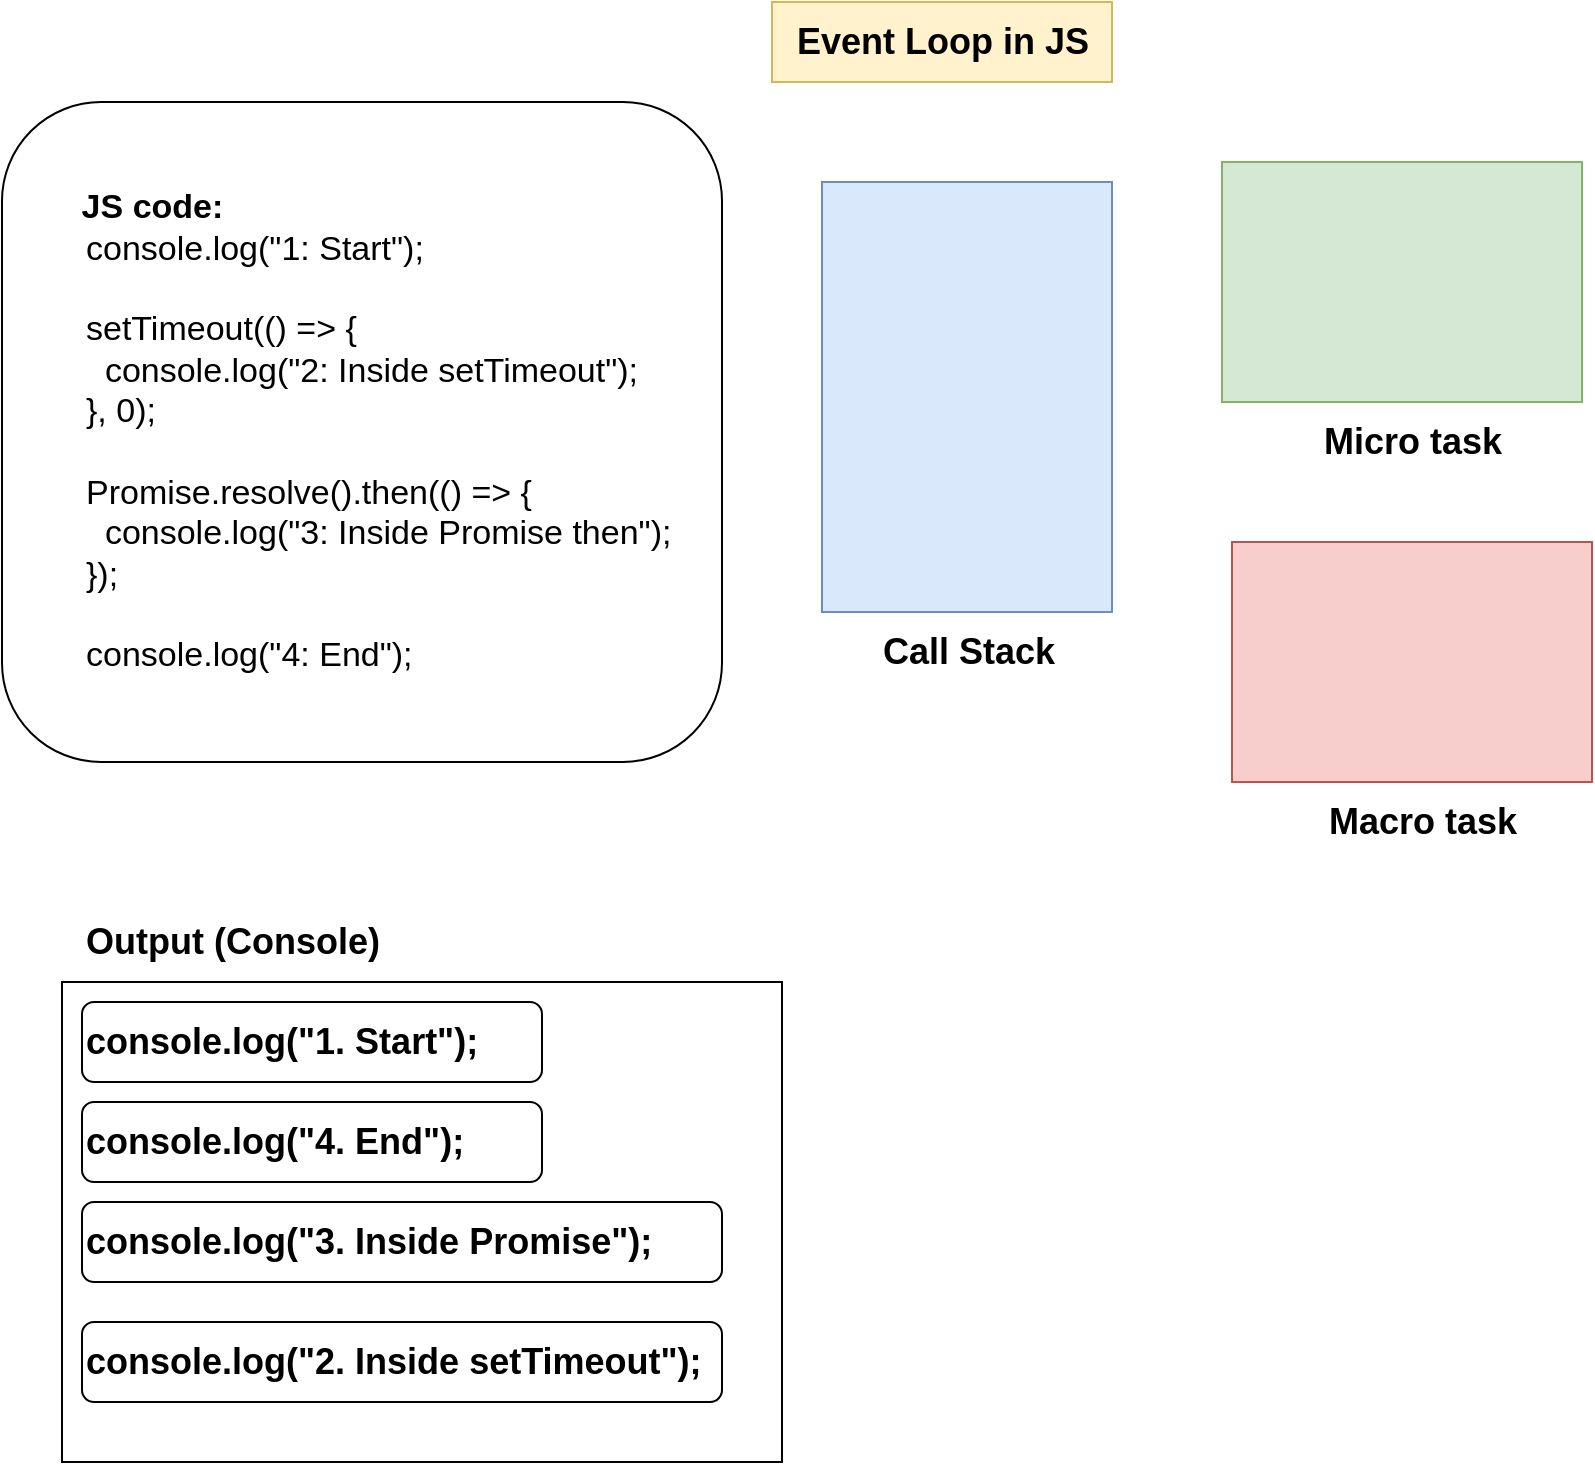 <mxfile>
    <diagram id="w_6bLtXvqXb70rAzRZuq" name="Page-1">
        <mxGraphModel dx="1160" dy="529" grid="1" gridSize="10" guides="1" tooltips="1" connect="1" arrows="1" fold="1" page="1" pageScale="1" pageWidth="850" pageHeight="1100" math="0" shadow="0">
            <root>
                <mxCell id="0"/>
                <mxCell id="1" parent="0"/>
                <mxCell id="3" value="&lt;b&gt;&lt;font style=&quot;font-size: 17px;&quot;&gt;&lt;span style=&quot;white-space: pre;&quot;&gt;&#x9;&lt;/span&gt;JS code:&lt;/font&gt;&lt;/b&gt;&lt;blockquote style=&quot;margin: 0 0 0 40px; border: none; padding: 0px;&quot;&gt;&lt;div&gt;&lt;div&gt;&lt;font style=&quot;font-size: 17px;&quot;&gt;console.log(&quot;1: Start&quot;);&amp;nbsp;&lt;/font&gt;&lt;/div&gt;&lt;/div&gt;&lt;div&gt;&lt;div style=&quot;&quot;&gt;&lt;font style=&quot;font-size: 17px;&quot;&gt;&lt;br&gt;&lt;/font&gt;&lt;/div&gt;&lt;/div&gt;&lt;div&gt;&lt;div style=&quot;&quot;&gt;&lt;font style=&quot;font-size: 17px;&quot;&gt;setTimeout(() =&amp;gt; {&lt;/font&gt;&lt;/div&gt;&lt;/div&gt;&lt;div&gt;&lt;div&gt;&lt;font style=&quot;font-size: 17px;&quot;&gt;&amp;nbsp; console.log(&quot;2: Inside setTimeout&quot;);&lt;/font&gt;&lt;/div&gt;&lt;/div&gt;&lt;div&gt;&lt;div&gt;&lt;font style=&quot;font-size: 17px;&quot;&gt;}, 0);&amp;nbsp;&lt;/font&gt;&lt;/div&gt;&lt;/div&gt;&lt;div&gt;&lt;div&gt;&lt;font style=&quot;font-size: 17px;&quot;&gt;&lt;br&gt;&lt;/font&gt;&lt;/div&gt;&lt;/div&gt;&lt;div&gt;&lt;div&gt;&lt;font style=&quot;font-size: 17px;&quot;&gt;Promise.resolve().then(() =&amp;gt; {&lt;/font&gt;&lt;/div&gt;&lt;/div&gt;&lt;div&gt;&lt;div&gt;&lt;font style=&quot;font-size: 17px;&quot;&gt;&amp;nbsp; console.log(&quot;3: Inside Promise then&quot;);&lt;/font&gt;&lt;/div&gt;&lt;/div&gt;&lt;div&gt;&lt;div&gt;&lt;font style=&quot;font-size: 17px;&quot;&gt;});&amp;nbsp;&lt;/font&gt;&lt;/div&gt;&lt;/div&gt;&lt;div&gt;&lt;div&gt;&lt;font style=&quot;font-size: 17px;&quot;&gt;&lt;br&gt;&lt;/font&gt;&lt;/div&gt;&lt;/div&gt;&lt;div&gt;&lt;div style=&quot;&quot;&gt;&lt;font style=&quot;font-size: 17px;&quot;&gt;console.log(&quot;4: End&quot;);&amp;nbsp;&lt;/font&gt;&lt;/div&gt;&lt;/div&gt;&lt;/blockquote&gt;" style="rounded=1;whiteSpace=wrap;html=1;align=left;" parent="1" vertex="1">
                    <mxGeometry x="10" y="70" width="360" height="330" as="geometry"/>
                </mxCell>
                <mxCell id="4" value="" style="whiteSpace=wrap;html=1;fillColor=#dae8fc;strokeColor=#6c8ebf;verticalAlign=middle;" parent="1" vertex="1">
                    <mxGeometry x="420" y="110" width="145" height="215" as="geometry"/>
                </mxCell>
                <mxCell id="5" value="&lt;b&gt;&lt;font style=&quot;font-size: 18px;&quot;&gt;Call Stack&lt;/font&gt;&lt;/b&gt;" style="text;html=1;align=center;verticalAlign=middle;resizable=0;points=[];autosize=1;strokeColor=none;fillColor=none;" parent="1" vertex="1">
                    <mxGeometry x="437.5" y="325" width="110" height="40" as="geometry"/>
                </mxCell>
                <mxCell id="6" value="" style="whiteSpace=wrap;html=1;fillColor=#d5e8d4;strokeColor=#82b366;" parent="1" vertex="1">
                    <mxGeometry x="620" y="100" width="180" height="120" as="geometry"/>
                </mxCell>
                <mxCell id="7" value="&lt;b&gt;&lt;font style=&quot;font-size: 18px;&quot;&gt;Micro task&lt;/font&gt;&lt;/b&gt;" style="text;html=1;align=center;verticalAlign=middle;resizable=0;points=[];autosize=1;strokeColor=none;fillColor=none;" parent="1" vertex="1">
                    <mxGeometry x="660" y="220" width="110" height="40" as="geometry"/>
                </mxCell>
                <mxCell id="8" value="" style="whiteSpace=wrap;html=1;fillColor=#f8cecc;strokeColor=#b85450;" parent="1" vertex="1">
                    <mxGeometry x="625" y="290" width="180" height="120" as="geometry"/>
                </mxCell>
                <mxCell id="9" value="&lt;b&gt;&lt;font style=&quot;font-size: 18px;&quot;&gt;Macro task&lt;/font&gt;&lt;/b&gt;" style="text;html=1;align=center;verticalAlign=middle;resizable=0;points=[];autosize=1;strokeColor=none;fillColor=none;" parent="1" vertex="1">
                    <mxGeometry x="660" y="410" width="120" height="40" as="geometry"/>
                </mxCell>
                <mxCell id="12" value="&lt;b&gt;&lt;font style=&quot;font-size: 18px;&quot;&gt;Event Loop in JS&lt;/font&gt;&lt;/b&gt;" style="text;html=1;align=center;verticalAlign=middle;resizable=0;points=[];autosize=1;strokeColor=#d6b656;fillColor=#fff2cc;" parent="1" vertex="1">
                    <mxGeometry x="395" y="20" width="170" height="40" as="geometry"/>
                </mxCell>
                <mxCell id="14" value="&lt;b&gt;&lt;font style=&quot;font-size: 18px;&quot;&gt;Output (Console)&lt;/font&gt;&lt;/b&gt;" style="text;html=1;align=center;verticalAlign=middle;resizable=0;points=[];autosize=1;strokeColor=none;fillColor=none;" parent="1" vertex="1">
                    <mxGeometry x="40" y="470" width="170" height="40" as="geometry"/>
                </mxCell>
                <mxCell id="15" value="" style="whiteSpace=wrap;html=1;align=left;verticalAlign=top;" parent="1" vertex="1">
                    <mxGeometry x="40" y="510" width="360" height="240" as="geometry"/>
                </mxCell>
                <mxCell id="16" value="&lt;b&gt;&lt;font style=&quot;font-size: 18px;&quot;&gt;console.log(&quot;1. Start&quot;);&lt;/font&gt;&lt;/b&gt;" style="rounded=1;whiteSpace=wrap;html=1;align=left;" parent="1" vertex="1">
                    <mxGeometry x="50" y="520" width="230" height="40" as="geometry"/>
                </mxCell>
                <mxCell id="17" value="&lt;b&gt;&lt;font style=&quot;font-size: 18px;&quot;&gt;console.log(&quot;4. End&quot;);&lt;/font&gt;&lt;/b&gt;" style="rounded=1;whiteSpace=wrap;html=1;align=left;" parent="1" vertex="1">
                    <mxGeometry x="50" y="570" width="230" height="40" as="geometry"/>
                </mxCell>
                <mxCell id="18" value="&lt;b&gt;&lt;font style=&quot;font-size: 18px;&quot;&gt;console.log(&quot;3. Inside Promise&quot;);&lt;/font&gt;&lt;/b&gt;" style="rounded=1;whiteSpace=wrap;html=1;align=left;" parent="1" vertex="1">
                    <mxGeometry x="50" y="620" width="320" height="40" as="geometry"/>
                </mxCell>
                <mxCell id="19" value="&lt;b&gt;&lt;font style=&quot;font-size: 18px;&quot;&gt;console.log(&quot;2. Inside setTimeout&quot;);&lt;/font&gt;&lt;/b&gt;" style="rounded=1;whiteSpace=wrap;html=1;align=left;" parent="1" vertex="1">
                    <mxGeometry x="50" y="680" width="320" height="40" as="geometry"/>
                </mxCell>
            </root>
        </mxGraphModel>
    </diagram>
</mxfile>